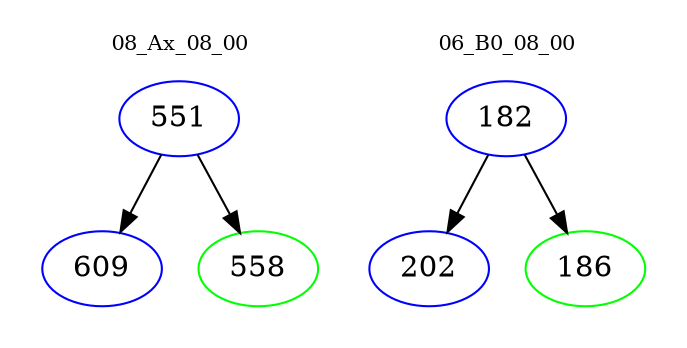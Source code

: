 digraph{
subgraph cluster_0 {
color = white
label = "08_Ax_08_00";
fontsize=10;
T0_551 [label="551", color="blue"]
T0_551 -> T0_609 [color="black"]
T0_609 [label="609", color="blue"]
T0_551 -> T0_558 [color="black"]
T0_558 [label="558", color="green"]
}
subgraph cluster_1 {
color = white
label = "06_B0_08_00";
fontsize=10;
T1_182 [label="182", color="blue"]
T1_182 -> T1_202 [color="black"]
T1_202 [label="202", color="blue"]
T1_182 -> T1_186 [color="black"]
T1_186 [label="186", color="green"]
}
}
